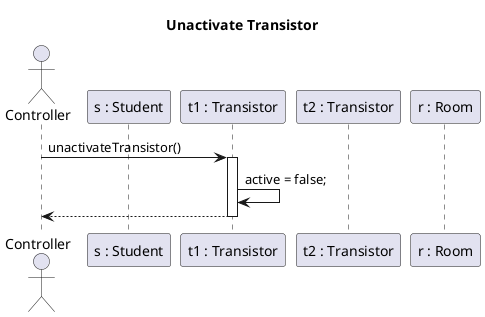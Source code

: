 @startuml
title Unactivate Transistor

actor Controller as c order 10
participant "t1 : Transistor" as Transistor order 30
participant "s : Student" as Student order 20
participant "t2 : Transistor" as Transistor2 order 40
participant "r : Room" as Room order 50

c -> Transistor : unactivateTransistor()
activate Transistor

    Transistor -> Transistor : active = false;

    c <-- Transistor 
deactivate Transistor




@enduml